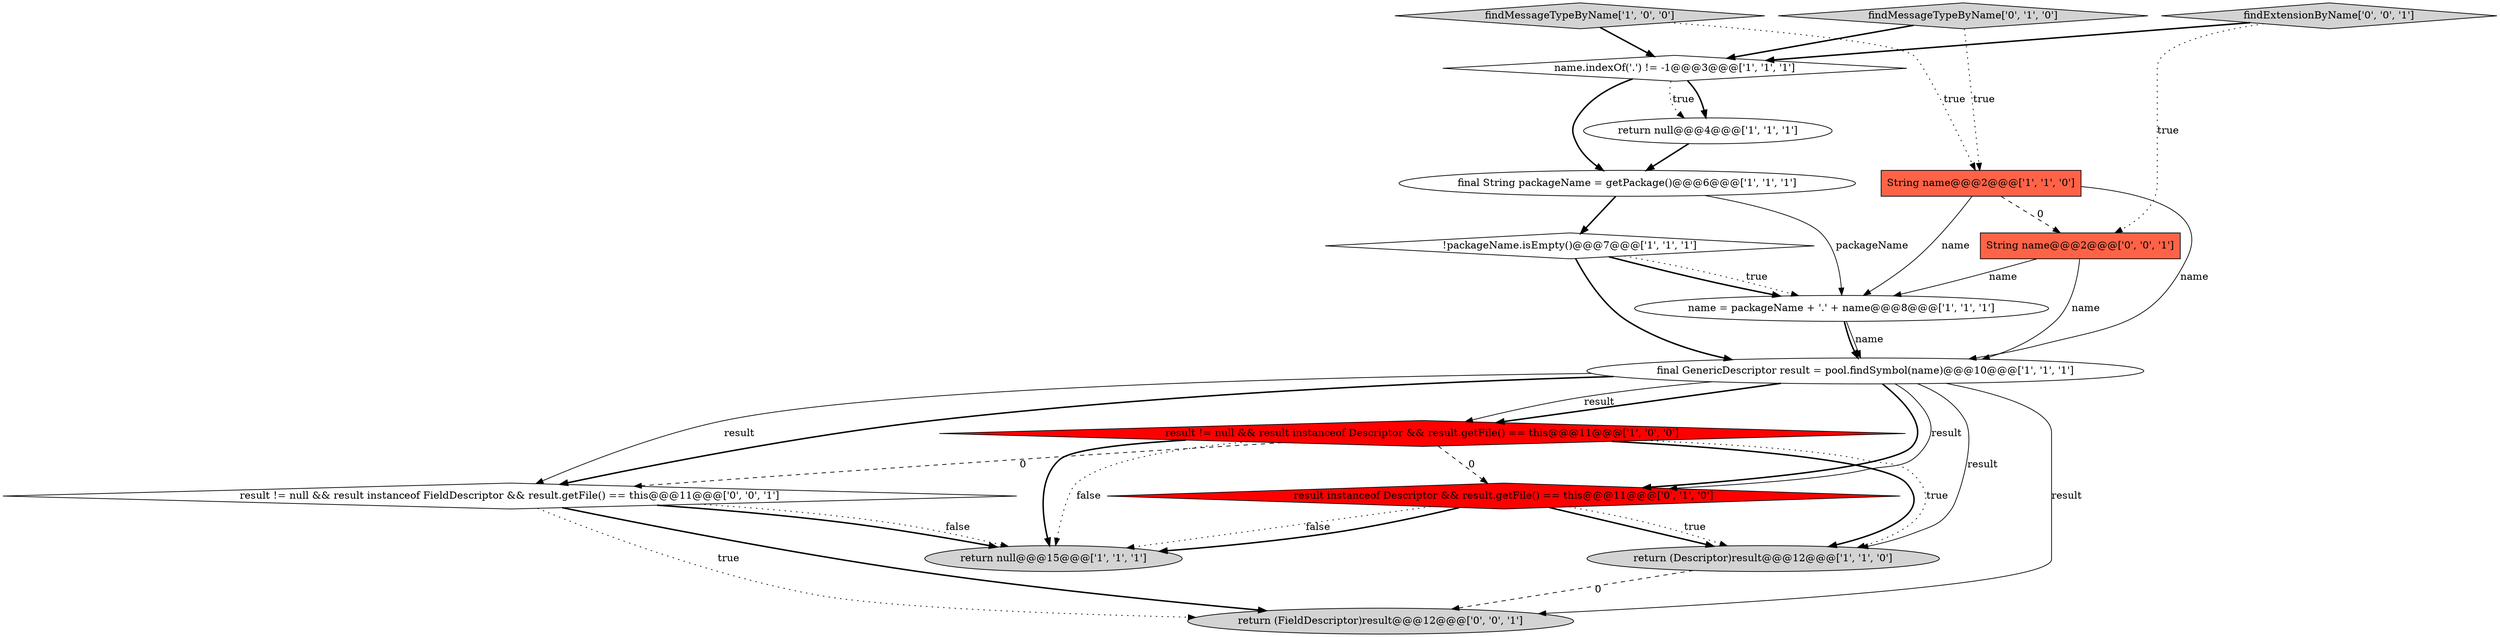 digraph {
6 [style = filled, label = "findMessageTypeByName['1', '0', '0']", fillcolor = lightgray, shape = diamond image = "AAA0AAABBB1BBB"];
15 [style = filled, label = "result != null && result instanceof FieldDescriptor && result.getFile() == this@@@11@@@['0', '0', '1']", fillcolor = white, shape = diamond image = "AAA0AAABBB3BBB"];
1 [style = filled, label = "name = packageName + '.' + name@@@8@@@['1', '1', '1']", fillcolor = white, shape = ellipse image = "AAA0AAABBB1BBB"];
12 [style = filled, label = "result instanceof Descriptor && result.getFile() == this@@@11@@@['0', '1', '0']", fillcolor = red, shape = diamond image = "AAA1AAABBB2BBB"];
9 [style = filled, label = "result != null && result instanceof Descriptor && result.getFile() == this@@@11@@@['1', '0', '0']", fillcolor = red, shape = diamond image = "AAA1AAABBB1BBB"];
10 [style = filled, label = "return (Descriptor)result@@@12@@@['1', '1', '0']", fillcolor = lightgray, shape = ellipse image = "AAA0AAABBB1BBB"];
13 [style = filled, label = "String name@@@2@@@['0', '0', '1']", fillcolor = tomato, shape = box image = "AAA0AAABBB3BBB"];
11 [style = filled, label = "findMessageTypeByName['0', '1', '0']", fillcolor = lightgray, shape = diamond image = "AAA0AAABBB2BBB"];
16 [style = filled, label = "return (FieldDescriptor)result@@@12@@@['0', '0', '1']", fillcolor = lightgray, shape = ellipse image = "AAA0AAABBB3BBB"];
14 [style = filled, label = "findExtensionByName['0', '0', '1']", fillcolor = lightgray, shape = diamond image = "AAA0AAABBB3BBB"];
0 [style = filled, label = "final GenericDescriptor result = pool.findSymbol(name)@@@10@@@['1', '1', '1']", fillcolor = white, shape = ellipse image = "AAA0AAABBB1BBB"];
4 [style = filled, label = "final String packageName = getPackage()@@@6@@@['1', '1', '1']", fillcolor = white, shape = ellipse image = "AAA0AAABBB1BBB"];
7 [style = filled, label = "!packageName.isEmpty()@@@7@@@['1', '1', '1']", fillcolor = white, shape = diamond image = "AAA0AAABBB1BBB"];
2 [style = filled, label = "return null@@@15@@@['1', '1', '1']", fillcolor = lightgray, shape = ellipse image = "AAA0AAABBB1BBB"];
5 [style = filled, label = "String name@@@2@@@['1', '1', '0']", fillcolor = tomato, shape = box image = "AAA0AAABBB1BBB"];
8 [style = filled, label = "return null@@@4@@@['1', '1', '1']", fillcolor = white, shape = ellipse image = "AAA0AAABBB1BBB"];
3 [style = filled, label = "name.indexOf('.') != -1@@@3@@@['1', '1', '1']", fillcolor = white, shape = diamond image = "AAA0AAABBB1BBB"];
5->13 [style = dashed, label="0"];
14->3 [style = bold, label=""];
6->3 [style = bold, label=""];
13->1 [style = solid, label="name"];
0->9 [style = bold, label=""];
0->10 [style = solid, label="result"];
15->2 [style = bold, label=""];
7->1 [style = bold, label=""];
1->0 [style = solid, label="name"];
9->2 [style = bold, label=""];
12->2 [style = dotted, label="false"];
0->12 [style = bold, label=""];
9->2 [style = dotted, label="false"];
11->5 [style = dotted, label="true"];
7->0 [style = bold, label=""];
1->0 [style = bold, label=""];
9->10 [style = bold, label=""];
15->16 [style = dotted, label="true"];
15->16 [style = bold, label=""];
3->4 [style = bold, label=""];
0->15 [style = bold, label=""];
14->13 [style = dotted, label="true"];
4->7 [style = bold, label=""];
0->9 [style = solid, label="result"];
15->2 [style = dotted, label="false"];
12->2 [style = bold, label=""];
12->10 [style = bold, label=""];
12->10 [style = dotted, label="true"];
13->0 [style = solid, label="name"];
11->3 [style = bold, label=""];
5->0 [style = solid, label="name"];
5->1 [style = solid, label="name"];
3->8 [style = bold, label=""];
0->12 [style = solid, label="result"];
0->16 [style = solid, label="result"];
9->12 [style = dashed, label="0"];
10->16 [style = dashed, label="0"];
8->4 [style = bold, label=""];
7->1 [style = dotted, label="true"];
3->8 [style = dotted, label="true"];
9->10 [style = dotted, label="true"];
4->1 [style = solid, label="packageName"];
6->5 [style = dotted, label="true"];
9->15 [style = dashed, label="0"];
0->15 [style = solid, label="result"];
}
